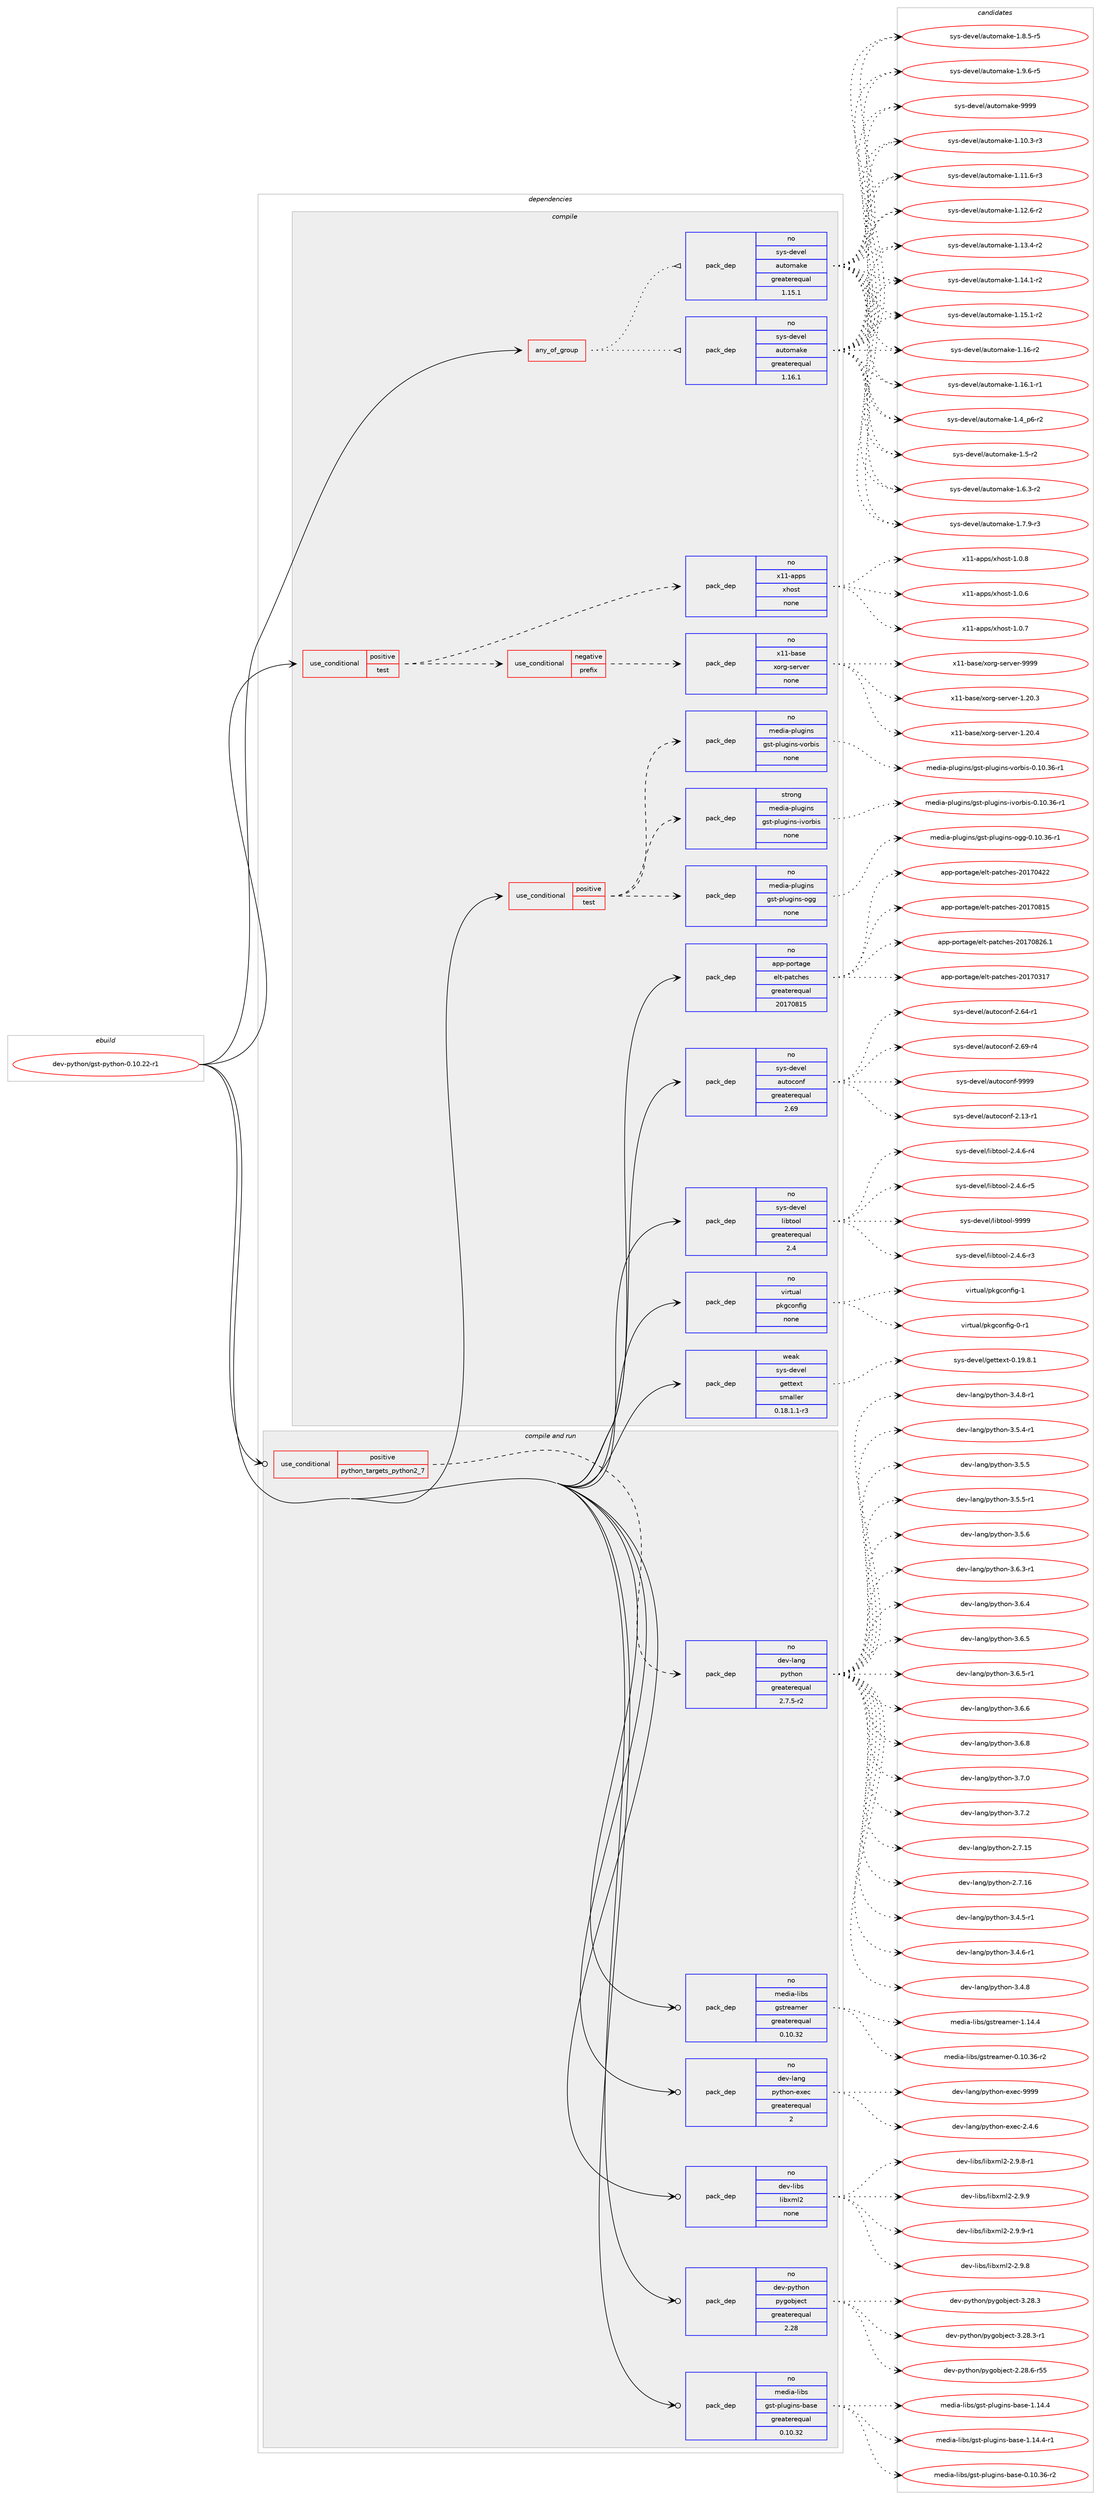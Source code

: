 digraph prolog {

# *************
# Graph options
# *************

newrank=true;
concentrate=true;
compound=true;
graph [rankdir=LR,fontname=Helvetica,fontsize=10,ranksep=1.5];#, ranksep=2.5, nodesep=0.2];
edge  [arrowhead=vee];
node  [fontname=Helvetica,fontsize=10];

# **********
# The ebuild
# **********

subgraph cluster_leftcol {
color=gray;
rank=same;
label=<<i>ebuild</i>>;
id [label="dev-python/gst-python-0.10.22-r1", color=red, width=4, href="../dev-python/gst-python-0.10.22-r1.svg"];
}

# ****************
# The dependencies
# ****************

subgraph cluster_midcol {
color=gray;
label=<<i>dependencies</i>>;
subgraph cluster_compile {
fillcolor="#eeeeee";
style=filled;
label=<<i>compile</i>>;
subgraph any22689 {
dependency1412202 [label=<<TABLE BORDER="0" CELLBORDER="1" CELLSPACING="0" CELLPADDING="4"><TR><TD CELLPADDING="10">any_of_group</TD></TR></TABLE>>, shape=none, color=red];subgraph pack1013715 {
dependency1412203 [label=<<TABLE BORDER="0" CELLBORDER="1" CELLSPACING="0" CELLPADDING="4" WIDTH="220"><TR><TD ROWSPAN="6" CELLPADDING="30">pack_dep</TD></TR><TR><TD WIDTH="110">no</TD></TR><TR><TD>sys-devel</TD></TR><TR><TD>automake</TD></TR><TR><TD>greaterequal</TD></TR><TR><TD>1.16.1</TD></TR></TABLE>>, shape=none, color=blue];
}
dependency1412202:e -> dependency1412203:w [weight=20,style="dotted",arrowhead="oinv"];
subgraph pack1013716 {
dependency1412204 [label=<<TABLE BORDER="0" CELLBORDER="1" CELLSPACING="0" CELLPADDING="4" WIDTH="220"><TR><TD ROWSPAN="6" CELLPADDING="30">pack_dep</TD></TR><TR><TD WIDTH="110">no</TD></TR><TR><TD>sys-devel</TD></TR><TR><TD>automake</TD></TR><TR><TD>greaterequal</TD></TR><TR><TD>1.15.1</TD></TR></TABLE>>, shape=none, color=blue];
}
dependency1412202:e -> dependency1412204:w [weight=20,style="dotted",arrowhead="oinv"];
}
id:e -> dependency1412202:w [weight=20,style="solid",arrowhead="vee"];
subgraph cond375220 {
dependency1412205 [label=<<TABLE BORDER="0" CELLBORDER="1" CELLSPACING="0" CELLPADDING="4"><TR><TD ROWSPAN="3" CELLPADDING="10">use_conditional</TD></TR><TR><TD>positive</TD></TR><TR><TD>test</TD></TR></TABLE>>, shape=none, color=red];
subgraph cond375221 {
dependency1412206 [label=<<TABLE BORDER="0" CELLBORDER="1" CELLSPACING="0" CELLPADDING="4"><TR><TD ROWSPAN="3" CELLPADDING="10">use_conditional</TD></TR><TR><TD>negative</TD></TR><TR><TD>prefix</TD></TR></TABLE>>, shape=none, color=red];
subgraph pack1013717 {
dependency1412207 [label=<<TABLE BORDER="0" CELLBORDER="1" CELLSPACING="0" CELLPADDING="4" WIDTH="220"><TR><TD ROWSPAN="6" CELLPADDING="30">pack_dep</TD></TR><TR><TD WIDTH="110">no</TD></TR><TR><TD>x11-base</TD></TR><TR><TD>xorg-server</TD></TR><TR><TD>none</TD></TR><TR><TD></TD></TR></TABLE>>, shape=none, color=blue];
}
dependency1412206:e -> dependency1412207:w [weight=20,style="dashed",arrowhead="vee"];
}
dependency1412205:e -> dependency1412206:w [weight=20,style="dashed",arrowhead="vee"];
subgraph pack1013718 {
dependency1412208 [label=<<TABLE BORDER="0" CELLBORDER="1" CELLSPACING="0" CELLPADDING="4" WIDTH="220"><TR><TD ROWSPAN="6" CELLPADDING="30">pack_dep</TD></TR><TR><TD WIDTH="110">no</TD></TR><TR><TD>x11-apps</TD></TR><TR><TD>xhost</TD></TR><TR><TD>none</TD></TR><TR><TD></TD></TR></TABLE>>, shape=none, color=blue];
}
dependency1412205:e -> dependency1412208:w [weight=20,style="dashed",arrowhead="vee"];
}
id:e -> dependency1412205:w [weight=20,style="solid",arrowhead="vee"];
subgraph cond375222 {
dependency1412209 [label=<<TABLE BORDER="0" CELLBORDER="1" CELLSPACING="0" CELLPADDING="4"><TR><TD ROWSPAN="3" CELLPADDING="10">use_conditional</TD></TR><TR><TD>positive</TD></TR><TR><TD>test</TD></TR></TABLE>>, shape=none, color=red];
subgraph pack1013719 {
dependency1412210 [label=<<TABLE BORDER="0" CELLBORDER="1" CELLSPACING="0" CELLPADDING="4" WIDTH="220"><TR><TD ROWSPAN="6" CELLPADDING="30">pack_dep</TD></TR><TR><TD WIDTH="110">no</TD></TR><TR><TD>media-plugins</TD></TR><TR><TD>gst-plugins-ogg</TD></TR><TR><TD>none</TD></TR><TR><TD></TD></TR></TABLE>>, shape=none, color=blue];
}
dependency1412209:e -> dependency1412210:w [weight=20,style="dashed",arrowhead="vee"];
subgraph pack1013720 {
dependency1412211 [label=<<TABLE BORDER="0" CELLBORDER="1" CELLSPACING="0" CELLPADDING="4" WIDTH="220"><TR><TD ROWSPAN="6" CELLPADDING="30">pack_dep</TD></TR><TR><TD WIDTH="110">strong</TD></TR><TR><TD>media-plugins</TD></TR><TR><TD>gst-plugins-ivorbis</TD></TR><TR><TD>none</TD></TR><TR><TD></TD></TR></TABLE>>, shape=none, color=blue];
}
dependency1412209:e -> dependency1412211:w [weight=20,style="dashed",arrowhead="vee"];
subgraph pack1013721 {
dependency1412212 [label=<<TABLE BORDER="0" CELLBORDER="1" CELLSPACING="0" CELLPADDING="4" WIDTH="220"><TR><TD ROWSPAN="6" CELLPADDING="30">pack_dep</TD></TR><TR><TD WIDTH="110">no</TD></TR><TR><TD>media-plugins</TD></TR><TR><TD>gst-plugins-vorbis</TD></TR><TR><TD>none</TD></TR><TR><TD></TD></TR></TABLE>>, shape=none, color=blue];
}
dependency1412209:e -> dependency1412212:w [weight=20,style="dashed",arrowhead="vee"];
}
id:e -> dependency1412209:w [weight=20,style="solid",arrowhead="vee"];
subgraph pack1013722 {
dependency1412213 [label=<<TABLE BORDER="0" CELLBORDER="1" CELLSPACING="0" CELLPADDING="4" WIDTH="220"><TR><TD ROWSPAN="6" CELLPADDING="30">pack_dep</TD></TR><TR><TD WIDTH="110">no</TD></TR><TR><TD>app-portage</TD></TR><TR><TD>elt-patches</TD></TR><TR><TD>greaterequal</TD></TR><TR><TD>20170815</TD></TR></TABLE>>, shape=none, color=blue];
}
id:e -> dependency1412213:w [weight=20,style="solid",arrowhead="vee"];
subgraph pack1013723 {
dependency1412214 [label=<<TABLE BORDER="0" CELLBORDER="1" CELLSPACING="0" CELLPADDING="4" WIDTH="220"><TR><TD ROWSPAN="6" CELLPADDING="30">pack_dep</TD></TR><TR><TD WIDTH="110">no</TD></TR><TR><TD>sys-devel</TD></TR><TR><TD>autoconf</TD></TR><TR><TD>greaterequal</TD></TR><TR><TD>2.69</TD></TR></TABLE>>, shape=none, color=blue];
}
id:e -> dependency1412214:w [weight=20,style="solid",arrowhead="vee"];
subgraph pack1013724 {
dependency1412215 [label=<<TABLE BORDER="0" CELLBORDER="1" CELLSPACING="0" CELLPADDING="4" WIDTH="220"><TR><TD ROWSPAN="6" CELLPADDING="30">pack_dep</TD></TR><TR><TD WIDTH="110">no</TD></TR><TR><TD>sys-devel</TD></TR><TR><TD>libtool</TD></TR><TR><TD>greaterequal</TD></TR><TR><TD>2.4</TD></TR></TABLE>>, shape=none, color=blue];
}
id:e -> dependency1412215:w [weight=20,style="solid",arrowhead="vee"];
subgraph pack1013725 {
dependency1412216 [label=<<TABLE BORDER="0" CELLBORDER="1" CELLSPACING="0" CELLPADDING="4" WIDTH="220"><TR><TD ROWSPAN="6" CELLPADDING="30">pack_dep</TD></TR><TR><TD WIDTH="110">no</TD></TR><TR><TD>virtual</TD></TR><TR><TD>pkgconfig</TD></TR><TR><TD>none</TD></TR><TR><TD></TD></TR></TABLE>>, shape=none, color=blue];
}
id:e -> dependency1412216:w [weight=20,style="solid",arrowhead="vee"];
subgraph pack1013726 {
dependency1412217 [label=<<TABLE BORDER="0" CELLBORDER="1" CELLSPACING="0" CELLPADDING="4" WIDTH="220"><TR><TD ROWSPAN="6" CELLPADDING="30">pack_dep</TD></TR><TR><TD WIDTH="110">weak</TD></TR><TR><TD>sys-devel</TD></TR><TR><TD>gettext</TD></TR><TR><TD>smaller</TD></TR><TR><TD>0.18.1.1-r3</TD></TR></TABLE>>, shape=none, color=blue];
}
id:e -> dependency1412217:w [weight=20,style="solid",arrowhead="vee"];
}
subgraph cluster_compileandrun {
fillcolor="#eeeeee";
style=filled;
label=<<i>compile and run</i>>;
subgraph cond375223 {
dependency1412218 [label=<<TABLE BORDER="0" CELLBORDER="1" CELLSPACING="0" CELLPADDING="4"><TR><TD ROWSPAN="3" CELLPADDING="10">use_conditional</TD></TR><TR><TD>positive</TD></TR><TR><TD>python_targets_python2_7</TD></TR></TABLE>>, shape=none, color=red];
subgraph pack1013727 {
dependency1412219 [label=<<TABLE BORDER="0" CELLBORDER="1" CELLSPACING="0" CELLPADDING="4" WIDTH="220"><TR><TD ROWSPAN="6" CELLPADDING="30">pack_dep</TD></TR><TR><TD WIDTH="110">no</TD></TR><TR><TD>dev-lang</TD></TR><TR><TD>python</TD></TR><TR><TD>greaterequal</TD></TR><TR><TD>2.7.5-r2</TD></TR></TABLE>>, shape=none, color=blue];
}
dependency1412218:e -> dependency1412219:w [weight=20,style="dashed",arrowhead="vee"];
}
id:e -> dependency1412218:w [weight=20,style="solid",arrowhead="odotvee"];
subgraph pack1013728 {
dependency1412220 [label=<<TABLE BORDER="0" CELLBORDER="1" CELLSPACING="0" CELLPADDING="4" WIDTH="220"><TR><TD ROWSPAN="6" CELLPADDING="30">pack_dep</TD></TR><TR><TD WIDTH="110">no</TD></TR><TR><TD>dev-lang</TD></TR><TR><TD>python-exec</TD></TR><TR><TD>greaterequal</TD></TR><TR><TD>2</TD></TR></TABLE>>, shape=none, color=blue];
}
id:e -> dependency1412220:w [weight=20,style="solid",arrowhead="odotvee"];
subgraph pack1013729 {
dependency1412221 [label=<<TABLE BORDER="0" CELLBORDER="1" CELLSPACING="0" CELLPADDING="4" WIDTH="220"><TR><TD ROWSPAN="6" CELLPADDING="30">pack_dep</TD></TR><TR><TD WIDTH="110">no</TD></TR><TR><TD>dev-libs</TD></TR><TR><TD>libxml2</TD></TR><TR><TD>none</TD></TR><TR><TD></TD></TR></TABLE>>, shape=none, color=blue];
}
id:e -> dependency1412221:w [weight=20,style="solid",arrowhead="odotvee"];
subgraph pack1013730 {
dependency1412222 [label=<<TABLE BORDER="0" CELLBORDER="1" CELLSPACING="0" CELLPADDING="4" WIDTH="220"><TR><TD ROWSPAN="6" CELLPADDING="30">pack_dep</TD></TR><TR><TD WIDTH="110">no</TD></TR><TR><TD>dev-python</TD></TR><TR><TD>pygobject</TD></TR><TR><TD>greaterequal</TD></TR><TR><TD>2.28</TD></TR></TABLE>>, shape=none, color=blue];
}
id:e -> dependency1412222:w [weight=20,style="solid",arrowhead="odotvee"];
subgraph pack1013731 {
dependency1412223 [label=<<TABLE BORDER="0" CELLBORDER="1" CELLSPACING="0" CELLPADDING="4" WIDTH="220"><TR><TD ROWSPAN="6" CELLPADDING="30">pack_dep</TD></TR><TR><TD WIDTH="110">no</TD></TR><TR><TD>media-libs</TD></TR><TR><TD>gst-plugins-base</TD></TR><TR><TD>greaterequal</TD></TR><TR><TD>0.10.32</TD></TR></TABLE>>, shape=none, color=blue];
}
id:e -> dependency1412223:w [weight=20,style="solid",arrowhead="odotvee"];
subgraph pack1013732 {
dependency1412224 [label=<<TABLE BORDER="0" CELLBORDER="1" CELLSPACING="0" CELLPADDING="4" WIDTH="220"><TR><TD ROWSPAN="6" CELLPADDING="30">pack_dep</TD></TR><TR><TD WIDTH="110">no</TD></TR><TR><TD>media-libs</TD></TR><TR><TD>gstreamer</TD></TR><TR><TD>greaterequal</TD></TR><TR><TD>0.10.32</TD></TR></TABLE>>, shape=none, color=blue];
}
id:e -> dependency1412224:w [weight=20,style="solid",arrowhead="odotvee"];
}
subgraph cluster_run {
fillcolor="#eeeeee";
style=filled;
label=<<i>run</i>>;
}
}

# **************
# The candidates
# **************

subgraph cluster_choices {
rank=same;
color=gray;
label=<<i>candidates</i>>;

subgraph choice1013715 {
color=black;
nodesep=1;
choice11512111545100101118101108479711711611110997107101454946494846514511451 [label="sys-devel/automake-1.10.3-r3", color=red, width=4,href="../sys-devel/automake-1.10.3-r3.svg"];
choice11512111545100101118101108479711711611110997107101454946494946544511451 [label="sys-devel/automake-1.11.6-r3", color=red, width=4,href="../sys-devel/automake-1.11.6-r3.svg"];
choice11512111545100101118101108479711711611110997107101454946495046544511450 [label="sys-devel/automake-1.12.6-r2", color=red, width=4,href="../sys-devel/automake-1.12.6-r2.svg"];
choice11512111545100101118101108479711711611110997107101454946495146524511450 [label="sys-devel/automake-1.13.4-r2", color=red, width=4,href="../sys-devel/automake-1.13.4-r2.svg"];
choice11512111545100101118101108479711711611110997107101454946495246494511450 [label="sys-devel/automake-1.14.1-r2", color=red, width=4,href="../sys-devel/automake-1.14.1-r2.svg"];
choice11512111545100101118101108479711711611110997107101454946495346494511450 [label="sys-devel/automake-1.15.1-r2", color=red, width=4,href="../sys-devel/automake-1.15.1-r2.svg"];
choice1151211154510010111810110847971171161111099710710145494649544511450 [label="sys-devel/automake-1.16-r2", color=red, width=4,href="../sys-devel/automake-1.16-r2.svg"];
choice11512111545100101118101108479711711611110997107101454946495446494511449 [label="sys-devel/automake-1.16.1-r1", color=red, width=4,href="../sys-devel/automake-1.16.1-r1.svg"];
choice115121115451001011181011084797117116111109971071014549465295112544511450 [label="sys-devel/automake-1.4_p6-r2", color=red, width=4,href="../sys-devel/automake-1.4_p6-r2.svg"];
choice11512111545100101118101108479711711611110997107101454946534511450 [label="sys-devel/automake-1.5-r2", color=red, width=4,href="../sys-devel/automake-1.5-r2.svg"];
choice115121115451001011181011084797117116111109971071014549465446514511450 [label="sys-devel/automake-1.6.3-r2", color=red, width=4,href="../sys-devel/automake-1.6.3-r2.svg"];
choice115121115451001011181011084797117116111109971071014549465546574511451 [label="sys-devel/automake-1.7.9-r3", color=red, width=4,href="../sys-devel/automake-1.7.9-r3.svg"];
choice115121115451001011181011084797117116111109971071014549465646534511453 [label="sys-devel/automake-1.8.5-r5", color=red, width=4,href="../sys-devel/automake-1.8.5-r5.svg"];
choice115121115451001011181011084797117116111109971071014549465746544511453 [label="sys-devel/automake-1.9.6-r5", color=red, width=4,href="../sys-devel/automake-1.9.6-r5.svg"];
choice115121115451001011181011084797117116111109971071014557575757 [label="sys-devel/automake-9999", color=red, width=4,href="../sys-devel/automake-9999.svg"];
dependency1412203:e -> choice11512111545100101118101108479711711611110997107101454946494846514511451:w [style=dotted,weight="100"];
dependency1412203:e -> choice11512111545100101118101108479711711611110997107101454946494946544511451:w [style=dotted,weight="100"];
dependency1412203:e -> choice11512111545100101118101108479711711611110997107101454946495046544511450:w [style=dotted,weight="100"];
dependency1412203:e -> choice11512111545100101118101108479711711611110997107101454946495146524511450:w [style=dotted,weight="100"];
dependency1412203:e -> choice11512111545100101118101108479711711611110997107101454946495246494511450:w [style=dotted,weight="100"];
dependency1412203:e -> choice11512111545100101118101108479711711611110997107101454946495346494511450:w [style=dotted,weight="100"];
dependency1412203:e -> choice1151211154510010111810110847971171161111099710710145494649544511450:w [style=dotted,weight="100"];
dependency1412203:e -> choice11512111545100101118101108479711711611110997107101454946495446494511449:w [style=dotted,weight="100"];
dependency1412203:e -> choice115121115451001011181011084797117116111109971071014549465295112544511450:w [style=dotted,weight="100"];
dependency1412203:e -> choice11512111545100101118101108479711711611110997107101454946534511450:w [style=dotted,weight="100"];
dependency1412203:e -> choice115121115451001011181011084797117116111109971071014549465446514511450:w [style=dotted,weight="100"];
dependency1412203:e -> choice115121115451001011181011084797117116111109971071014549465546574511451:w [style=dotted,weight="100"];
dependency1412203:e -> choice115121115451001011181011084797117116111109971071014549465646534511453:w [style=dotted,weight="100"];
dependency1412203:e -> choice115121115451001011181011084797117116111109971071014549465746544511453:w [style=dotted,weight="100"];
dependency1412203:e -> choice115121115451001011181011084797117116111109971071014557575757:w [style=dotted,weight="100"];
}
subgraph choice1013716 {
color=black;
nodesep=1;
choice11512111545100101118101108479711711611110997107101454946494846514511451 [label="sys-devel/automake-1.10.3-r3", color=red, width=4,href="../sys-devel/automake-1.10.3-r3.svg"];
choice11512111545100101118101108479711711611110997107101454946494946544511451 [label="sys-devel/automake-1.11.6-r3", color=red, width=4,href="../sys-devel/automake-1.11.6-r3.svg"];
choice11512111545100101118101108479711711611110997107101454946495046544511450 [label="sys-devel/automake-1.12.6-r2", color=red, width=4,href="../sys-devel/automake-1.12.6-r2.svg"];
choice11512111545100101118101108479711711611110997107101454946495146524511450 [label="sys-devel/automake-1.13.4-r2", color=red, width=4,href="../sys-devel/automake-1.13.4-r2.svg"];
choice11512111545100101118101108479711711611110997107101454946495246494511450 [label="sys-devel/automake-1.14.1-r2", color=red, width=4,href="../sys-devel/automake-1.14.1-r2.svg"];
choice11512111545100101118101108479711711611110997107101454946495346494511450 [label="sys-devel/automake-1.15.1-r2", color=red, width=4,href="../sys-devel/automake-1.15.1-r2.svg"];
choice1151211154510010111810110847971171161111099710710145494649544511450 [label="sys-devel/automake-1.16-r2", color=red, width=4,href="../sys-devel/automake-1.16-r2.svg"];
choice11512111545100101118101108479711711611110997107101454946495446494511449 [label="sys-devel/automake-1.16.1-r1", color=red, width=4,href="../sys-devel/automake-1.16.1-r1.svg"];
choice115121115451001011181011084797117116111109971071014549465295112544511450 [label="sys-devel/automake-1.4_p6-r2", color=red, width=4,href="../sys-devel/automake-1.4_p6-r2.svg"];
choice11512111545100101118101108479711711611110997107101454946534511450 [label="sys-devel/automake-1.5-r2", color=red, width=4,href="../sys-devel/automake-1.5-r2.svg"];
choice115121115451001011181011084797117116111109971071014549465446514511450 [label="sys-devel/automake-1.6.3-r2", color=red, width=4,href="../sys-devel/automake-1.6.3-r2.svg"];
choice115121115451001011181011084797117116111109971071014549465546574511451 [label="sys-devel/automake-1.7.9-r3", color=red, width=4,href="../sys-devel/automake-1.7.9-r3.svg"];
choice115121115451001011181011084797117116111109971071014549465646534511453 [label="sys-devel/automake-1.8.5-r5", color=red, width=4,href="../sys-devel/automake-1.8.5-r5.svg"];
choice115121115451001011181011084797117116111109971071014549465746544511453 [label="sys-devel/automake-1.9.6-r5", color=red, width=4,href="../sys-devel/automake-1.9.6-r5.svg"];
choice115121115451001011181011084797117116111109971071014557575757 [label="sys-devel/automake-9999", color=red, width=4,href="../sys-devel/automake-9999.svg"];
dependency1412204:e -> choice11512111545100101118101108479711711611110997107101454946494846514511451:w [style=dotted,weight="100"];
dependency1412204:e -> choice11512111545100101118101108479711711611110997107101454946494946544511451:w [style=dotted,weight="100"];
dependency1412204:e -> choice11512111545100101118101108479711711611110997107101454946495046544511450:w [style=dotted,weight="100"];
dependency1412204:e -> choice11512111545100101118101108479711711611110997107101454946495146524511450:w [style=dotted,weight="100"];
dependency1412204:e -> choice11512111545100101118101108479711711611110997107101454946495246494511450:w [style=dotted,weight="100"];
dependency1412204:e -> choice11512111545100101118101108479711711611110997107101454946495346494511450:w [style=dotted,weight="100"];
dependency1412204:e -> choice1151211154510010111810110847971171161111099710710145494649544511450:w [style=dotted,weight="100"];
dependency1412204:e -> choice11512111545100101118101108479711711611110997107101454946495446494511449:w [style=dotted,weight="100"];
dependency1412204:e -> choice115121115451001011181011084797117116111109971071014549465295112544511450:w [style=dotted,weight="100"];
dependency1412204:e -> choice11512111545100101118101108479711711611110997107101454946534511450:w [style=dotted,weight="100"];
dependency1412204:e -> choice115121115451001011181011084797117116111109971071014549465446514511450:w [style=dotted,weight="100"];
dependency1412204:e -> choice115121115451001011181011084797117116111109971071014549465546574511451:w [style=dotted,weight="100"];
dependency1412204:e -> choice115121115451001011181011084797117116111109971071014549465646534511453:w [style=dotted,weight="100"];
dependency1412204:e -> choice115121115451001011181011084797117116111109971071014549465746544511453:w [style=dotted,weight="100"];
dependency1412204:e -> choice115121115451001011181011084797117116111109971071014557575757:w [style=dotted,weight="100"];
}
subgraph choice1013717 {
color=black;
nodesep=1;
choice1204949459897115101471201111141034511510111411810111445494650484651 [label="x11-base/xorg-server-1.20.3", color=red, width=4,href="../x11-base/xorg-server-1.20.3.svg"];
choice1204949459897115101471201111141034511510111411810111445494650484652 [label="x11-base/xorg-server-1.20.4", color=red, width=4,href="../x11-base/xorg-server-1.20.4.svg"];
choice120494945989711510147120111114103451151011141181011144557575757 [label="x11-base/xorg-server-9999", color=red, width=4,href="../x11-base/xorg-server-9999.svg"];
dependency1412207:e -> choice1204949459897115101471201111141034511510111411810111445494650484651:w [style=dotted,weight="100"];
dependency1412207:e -> choice1204949459897115101471201111141034511510111411810111445494650484652:w [style=dotted,weight="100"];
dependency1412207:e -> choice120494945989711510147120111114103451151011141181011144557575757:w [style=dotted,weight="100"];
}
subgraph choice1013718 {
color=black;
nodesep=1;
choice1204949459711211211547120104111115116454946484654 [label="x11-apps/xhost-1.0.6", color=red, width=4,href="../x11-apps/xhost-1.0.6.svg"];
choice1204949459711211211547120104111115116454946484655 [label="x11-apps/xhost-1.0.7", color=red, width=4,href="../x11-apps/xhost-1.0.7.svg"];
choice1204949459711211211547120104111115116454946484656 [label="x11-apps/xhost-1.0.8", color=red, width=4,href="../x11-apps/xhost-1.0.8.svg"];
dependency1412208:e -> choice1204949459711211211547120104111115116454946484654:w [style=dotted,weight="100"];
dependency1412208:e -> choice1204949459711211211547120104111115116454946484655:w [style=dotted,weight="100"];
dependency1412208:e -> choice1204949459711211211547120104111115116454946484656:w [style=dotted,weight="100"];
}
subgraph choice1013719 {
color=black;
nodesep=1;
choice109101100105974511210811710310511011547103115116451121081171031051101154511110310345484649484651544511449 [label="media-plugins/gst-plugins-ogg-0.10.36-r1", color=red, width=4,href="../media-plugins/gst-plugins-ogg-0.10.36-r1.svg"];
dependency1412210:e -> choice109101100105974511210811710310511011547103115116451121081171031051101154511110310345484649484651544511449:w [style=dotted,weight="100"];
}
subgraph choice1013720 {
color=black;
nodesep=1;
choice10910110010597451121081171031051101154710311511645112108117103105110115451051181111149810511545484649484651544511449 [label="media-plugins/gst-plugins-ivorbis-0.10.36-r1", color=red, width=4,href="../media-plugins/gst-plugins-ivorbis-0.10.36-r1.svg"];
dependency1412211:e -> choice10910110010597451121081171031051101154710311511645112108117103105110115451051181111149810511545484649484651544511449:w [style=dotted,weight="100"];
}
subgraph choice1013721 {
color=black;
nodesep=1;
choice10910110010597451121081171031051101154710311511645112108117103105110115451181111149810511545484649484651544511449 [label="media-plugins/gst-plugins-vorbis-0.10.36-r1", color=red, width=4,href="../media-plugins/gst-plugins-vorbis-0.10.36-r1.svg"];
dependency1412212:e -> choice10910110010597451121081171031051101154710311511645112108117103105110115451181111149810511545484649484651544511449:w [style=dotted,weight="100"];
}
subgraph choice1013722 {
color=black;
nodesep=1;
choice97112112451121111141169710310147101108116451129711699104101115455048495548514955 [label="app-portage/elt-patches-20170317", color=red, width=4,href="../app-portage/elt-patches-20170317.svg"];
choice97112112451121111141169710310147101108116451129711699104101115455048495548525050 [label="app-portage/elt-patches-20170422", color=red, width=4,href="../app-portage/elt-patches-20170422.svg"];
choice97112112451121111141169710310147101108116451129711699104101115455048495548564953 [label="app-portage/elt-patches-20170815", color=red, width=4,href="../app-portage/elt-patches-20170815.svg"];
choice971121124511211111411697103101471011081164511297116991041011154550484955485650544649 [label="app-portage/elt-patches-20170826.1", color=red, width=4,href="../app-portage/elt-patches-20170826.1.svg"];
dependency1412213:e -> choice97112112451121111141169710310147101108116451129711699104101115455048495548514955:w [style=dotted,weight="100"];
dependency1412213:e -> choice97112112451121111141169710310147101108116451129711699104101115455048495548525050:w [style=dotted,weight="100"];
dependency1412213:e -> choice97112112451121111141169710310147101108116451129711699104101115455048495548564953:w [style=dotted,weight="100"];
dependency1412213:e -> choice971121124511211111411697103101471011081164511297116991041011154550484955485650544649:w [style=dotted,weight="100"];
}
subgraph choice1013723 {
color=black;
nodesep=1;
choice1151211154510010111810110847971171161119911111010245504649514511449 [label="sys-devel/autoconf-2.13-r1", color=red, width=4,href="../sys-devel/autoconf-2.13-r1.svg"];
choice1151211154510010111810110847971171161119911111010245504654524511449 [label="sys-devel/autoconf-2.64-r1", color=red, width=4,href="../sys-devel/autoconf-2.64-r1.svg"];
choice1151211154510010111810110847971171161119911111010245504654574511452 [label="sys-devel/autoconf-2.69-r4", color=red, width=4,href="../sys-devel/autoconf-2.69-r4.svg"];
choice115121115451001011181011084797117116111991111101024557575757 [label="sys-devel/autoconf-9999", color=red, width=4,href="../sys-devel/autoconf-9999.svg"];
dependency1412214:e -> choice1151211154510010111810110847971171161119911111010245504649514511449:w [style=dotted,weight="100"];
dependency1412214:e -> choice1151211154510010111810110847971171161119911111010245504654524511449:w [style=dotted,weight="100"];
dependency1412214:e -> choice1151211154510010111810110847971171161119911111010245504654574511452:w [style=dotted,weight="100"];
dependency1412214:e -> choice115121115451001011181011084797117116111991111101024557575757:w [style=dotted,weight="100"];
}
subgraph choice1013724 {
color=black;
nodesep=1;
choice1151211154510010111810110847108105981161111111084550465246544511451 [label="sys-devel/libtool-2.4.6-r3", color=red, width=4,href="../sys-devel/libtool-2.4.6-r3.svg"];
choice1151211154510010111810110847108105981161111111084550465246544511452 [label="sys-devel/libtool-2.4.6-r4", color=red, width=4,href="../sys-devel/libtool-2.4.6-r4.svg"];
choice1151211154510010111810110847108105981161111111084550465246544511453 [label="sys-devel/libtool-2.4.6-r5", color=red, width=4,href="../sys-devel/libtool-2.4.6-r5.svg"];
choice1151211154510010111810110847108105981161111111084557575757 [label="sys-devel/libtool-9999", color=red, width=4,href="../sys-devel/libtool-9999.svg"];
dependency1412215:e -> choice1151211154510010111810110847108105981161111111084550465246544511451:w [style=dotted,weight="100"];
dependency1412215:e -> choice1151211154510010111810110847108105981161111111084550465246544511452:w [style=dotted,weight="100"];
dependency1412215:e -> choice1151211154510010111810110847108105981161111111084550465246544511453:w [style=dotted,weight="100"];
dependency1412215:e -> choice1151211154510010111810110847108105981161111111084557575757:w [style=dotted,weight="100"];
}
subgraph choice1013725 {
color=black;
nodesep=1;
choice11810511411611797108471121071039911111010210510345484511449 [label="virtual/pkgconfig-0-r1", color=red, width=4,href="../virtual/pkgconfig-0-r1.svg"];
choice1181051141161179710847112107103991111101021051034549 [label="virtual/pkgconfig-1", color=red, width=4,href="../virtual/pkgconfig-1.svg"];
dependency1412216:e -> choice11810511411611797108471121071039911111010210510345484511449:w [style=dotted,weight="100"];
dependency1412216:e -> choice1181051141161179710847112107103991111101021051034549:w [style=dotted,weight="100"];
}
subgraph choice1013726 {
color=black;
nodesep=1;
choice1151211154510010111810110847103101116116101120116454846495746564649 [label="sys-devel/gettext-0.19.8.1", color=red, width=4,href="../sys-devel/gettext-0.19.8.1.svg"];
dependency1412217:e -> choice1151211154510010111810110847103101116116101120116454846495746564649:w [style=dotted,weight="100"];
}
subgraph choice1013727 {
color=black;
nodesep=1;
choice10010111845108971101034711212111610411111045504655464953 [label="dev-lang/python-2.7.15", color=red, width=4,href="../dev-lang/python-2.7.15.svg"];
choice10010111845108971101034711212111610411111045504655464954 [label="dev-lang/python-2.7.16", color=red, width=4,href="../dev-lang/python-2.7.16.svg"];
choice1001011184510897110103471121211161041111104551465246534511449 [label="dev-lang/python-3.4.5-r1", color=red, width=4,href="../dev-lang/python-3.4.5-r1.svg"];
choice1001011184510897110103471121211161041111104551465246544511449 [label="dev-lang/python-3.4.6-r1", color=red, width=4,href="../dev-lang/python-3.4.6-r1.svg"];
choice100101118451089711010347112121116104111110455146524656 [label="dev-lang/python-3.4.8", color=red, width=4,href="../dev-lang/python-3.4.8.svg"];
choice1001011184510897110103471121211161041111104551465246564511449 [label="dev-lang/python-3.4.8-r1", color=red, width=4,href="../dev-lang/python-3.4.8-r1.svg"];
choice1001011184510897110103471121211161041111104551465346524511449 [label="dev-lang/python-3.5.4-r1", color=red, width=4,href="../dev-lang/python-3.5.4-r1.svg"];
choice100101118451089711010347112121116104111110455146534653 [label="dev-lang/python-3.5.5", color=red, width=4,href="../dev-lang/python-3.5.5.svg"];
choice1001011184510897110103471121211161041111104551465346534511449 [label="dev-lang/python-3.5.5-r1", color=red, width=4,href="../dev-lang/python-3.5.5-r1.svg"];
choice100101118451089711010347112121116104111110455146534654 [label="dev-lang/python-3.5.6", color=red, width=4,href="../dev-lang/python-3.5.6.svg"];
choice1001011184510897110103471121211161041111104551465446514511449 [label="dev-lang/python-3.6.3-r1", color=red, width=4,href="../dev-lang/python-3.6.3-r1.svg"];
choice100101118451089711010347112121116104111110455146544652 [label="dev-lang/python-3.6.4", color=red, width=4,href="../dev-lang/python-3.6.4.svg"];
choice100101118451089711010347112121116104111110455146544653 [label="dev-lang/python-3.6.5", color=red, width=4,href="../dev-lang/python-3.6.5.svg"];
choice1001011184510897110103471121211161041111104551465446534511449 [label="dev-lang/python-3.6.5-r1", color=red, width=4,href="../dev-lang/python-3.6.5-r1.svg"];
choice100101118451089711010347112121116104111110455146544654 [label="dev-lang/python-3.6.6", color=red, width=4,href="../dev-lang/python-3.6.6.svg"];
choice100101118451089711010347112121116104111110455146544656 [label="dev-lang/python-3.6.8", color=red, width=4,href="../dev-lang/python-3.6.8.svg"];
choice100101118451089711010347112121116104111110455146554648 [label="dev-lang/python-3.7.0", color=red, width=4,href="../dev-lang/python-3.7.0.svg"];
choice100101118451089711010347112121116104111110455146554650 [label="dev-lang/python-3.7.2", color=red, width=4,href="../dev-lang/python-3.7.2.svg"];
dependency1412219:e -> choice10010111845108971101034711212111610411111045504655464953:w [style=dotted,weight="100"];
dependency1412219:e -> choice10010111845108971101034711212111610411111045504655464954:w [style=dotted,weight="100"];
dependency1412219:e -> choice1001011184510897110103471121211161041111104551465246534511449:w [style=dotted,weight="100"];
dependency1412219:e -> choice1001011184510897110103471121211161041111104551465246544511449:w [style=dotted,weight="100"];
dependency1412219:e -> choice100101118451089711010347112121116104111110455146524656:w [style=dotted,weight="100"];
dependency1412219:e -> choice1001011184510897110103471121211161041111104551465246564511449:w [style=dotted,weight="100"];
dependency1412219:e -> choice1001011184510897110103471121211161041111104551465346524511449:w [style=dotted,weight="100"];
dependency1412219:e -> choice100101118451089711010347112121116104111110455146534653:w [style=dotted,weight="100"];
dependency1412219:e -> choice1001011184510897110103471121211161041111104551465346534511449:w [style=dotted,weight="100"];
dependency1412219:e -> choice100101118451089711010347112121116104111110455146534654:w [style=dotted,weight="100"];
dependency1412219:e -> choice1001011184510897110103471121211161041111104551465446514511449:w [style=dotted,weight="100"];
dependency1412219:e -> choice100101118451089711010347112121116104111110455146544652:w [style=dotted,weight="100"];
dependency1412219:e -> choice100101118451089711010347112121116104111110455146544653:w [style=dotted,weight="100"];
dependency1412219:e -> choice1001011184510897110103471121211161041111104551465446534511449:w [style=dotted,weight="100"];
dependency1412219:e -> choice100101118451089711010347112121116104111110455146544654:w [style=dotted,weight="100"];
dependency1412219:e -> choice100101118451089711010347112121116104111110455146544656:w [style=dotted,weight="100"];
dependency1412219:e -> choice100101118451089711010347112121116104111110455146554648:w [style=dotted,weight="100"];
dependency1412219:e -> choice100101118451089711010347112121116104111110455146554650:w [style=dotted,weight="100"];
}
subgraph choice1013728 {
color=black;
nodesep=1;
choice1001011184510897110103471121211161041111104510112010199455046524654 [label="dev-lang/python-exec-2.4.6", color=red, width=4,href="../dev-lang/python-exec-2.4.6.svg"];
choice10010111845108971101034711212111610411111045101120101994557575757 [label="dev-lang/python-exec-9999", color=red, width=4,href="../dev-lang/python-exec-9999.svg"];
dependency1412220:e -> choice1001011184510897110103471121211161041111104510112010199455046524654:w [style=dotted,weight="100"];
dependency1412220:e -> choice10010111845108971101034711212111610411111045101120101994557575757:w [style=dotted,weight="100"];
}
subgraph choice1013729 {
color=black;
nodesep=1;
choice1001011184510810598115471081059812010910850455046574656 [label="dev-libs/libxml2-2.9.8", color=red, width=4,href="../dev-libs/libxml2-2.9.8.svg"];
choice10010111845108105981154710810598120109108504550465746564511449 [label="dev-libs/libxml2-2.9.8-r1", color=red, width=4,href="../dev-libs/libxml2-2.9.8-r1.svg"];
choice1001011184510810598115471081059812010910850455046574657 [label="dev-libs/libxml2-2.9.9", color=red, width=4,href="../dev-libs/libxml2-2.9.9.svg"];
choice10010111845108105981154710810598120109108504550465746574511449 [label="dev-libs/libxml2-2.9.9-r1", color=red, width=4,href="../dev-libs/libxml2-2.9.9-r1.svg"];
dependency1412221:e -> choice1001011184510810598115471081059812010910850455046574656:w [style=dotted,weight="100"];
dependency1412221:e -> choice10010111845108105981154710810598120109108504550465746564511449:w [style=dotted,weight="100"];
dependency1412221:e -> choice1001011184510810598115471081059812010910850455046574657:w [style=dotted,weight="100"];
dependency1412221:e -> choice10010111845108105981154710810598120109108504550465746574511449:w [style=dotted,weight="100"];
}
subgraph choice1013730 {
color=black;
nodesep=1;
choice1001011184511212111610411111047112121103111981061019911645504650564654451145353 [label="dev-python/pygobject-2.28.6-r55", color=red, width=4,href="../dev-python/pygobject-2.28.6-r55.svg"];
choice1001011184511212111610411111047112121103111981061019911645514650564651 [label="dev-python/pygobject-3.28.3", color=red, width=4,href="../dev-python/pygobject-3.28.3.svg"];
choice10010111845112121116104111110471121211031119810610199116455146505646514511449 [label="dev-python/pygobject-3.28.3-r1", color=red, width=4,href="../dev-python/pygobject-3.28.3-r1.svg"];
dependency1412222:e -> choice1001011184511212111610411111047112121103111981061019911645504650564654451145353:w [style=dotted,weight="100"];
dependency1412222:e -> choice1001011184511212111610411111047112121103111981061019911645514650564651:w [style=dotted,weight="100"];
dependency1412222:e -> choice10010111845112121116104111110471121211031119810610199116455146505646514511449:w [style=dotted,weight="100"];
}
subgraph choice1013731 {
color=black;
nodesep=1;
choice109101100105974510810598115471031151164511210811710310511011545989711510145484649484651544511450 [label="media-libs/gst-plugins-base-0.10.36-r2", color=red, width=4,href="../media-libs/gst-plugins-base-0.10.36-r2.svg"];
choice109101100105974510810598115471031151164511210811710310511011545989711510145494649524652 [label="media-libs/gst-plugins-base-1.14.4", color=red, width=4,href="../media-libs/gst-plugins-base-1.14.4.svg"];
choice1091011001059745108105981154710311511645112108117103105110115459897115101454946495246524511449 [label="media-libs/gst-plugins-base-1.14.4-r1", color=red, width=4,href="../media-libs/gst-plugins-base-1.14.4-r1.svg"];
dependency1412223:e -> choice109101100105974510810598115471031151164511210811710310511011545989711510145484649484651544511450:w [style=dotted,weight="100"];
dependency1412223:e -> choice109101100105974510810598115471031151164511210811710310511011545989711510145494649524652:w [style=dotted,weight="100"];
dependency1412223:e -> choice1091011001059745108105981154710311511645112108117103105110115459897115101454946495246524511449:w [style=dotted,weight="100"];
}
subgraph choice1013732 {
color=black;
nodesep=1;
choice109101100105974510810598115471031151161141019710910111445484649484651544511450 [label="media-libs/gstreamer-0.10.36-r2", color=red, width=4,href="../media-libs/gstreamer-0.10.36-r2.svg"];
choice109101100105974510810598115471031151161141019710910111445494649524652 [label="media-libs/gstreamer-1.14.4", color=red, width=4,href="../media-libs/gstreamer-1.14.4.svg"];
dependency1412224:e -> choice109101100105974510810598115471031151161141019710910111445484649484651544511450:w [style=dotted,weight="100"];
dependency1412224:e -> choice109101100105974510810598115471031151161141019710910111445494649524652:w [style=dotted,weight="100"];
}
}

}
